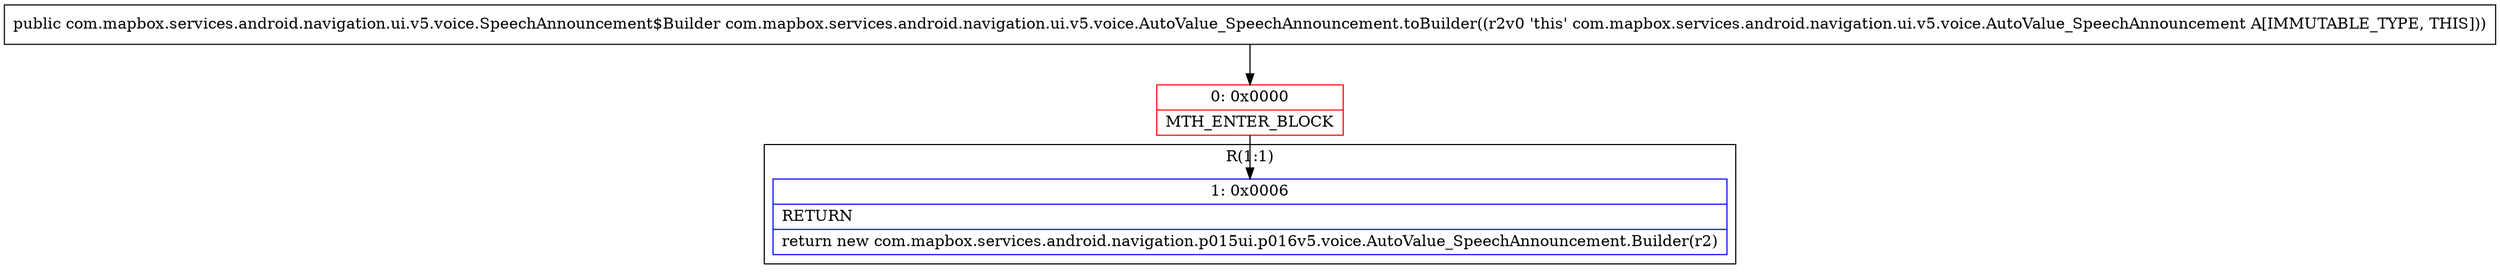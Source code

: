 digraph "CFG forcom.mapbox.services.android.navigation.ui.v5.voice.AutoValue_SpeechAnnouncement.toBuilder()Lcom\/mapbox\/services\/android\/navigation\/ui\/v5\/voice\/SpeechAnnouncement$Builder;" {
subgraph cluster_Region_528315148 {
label = "R(1:1)";
node [shape=record,color=blue];
Node_1 [shape=record,label="{1\:\ 0x0006|RETURN\l|return new com.mapbox.services.android.navigation.p015ui.p016v5.voice.AutoValue_SpeechAnnouncement.Builder(r2)\l}"];
}
Node_0 [shape=record,color=red,label="{0\:\ 0x0000|MTH_ENTER_BLOCK\l}"];
MethodNode[shape=record,label="{public com.mapbox.services.android.navigation.ui.v5.voice.SpeechAnnouncement$Builder com.mapbox.services.android.navigation.ui.v5.voice.AutoValue_SpeechAnnouncement.toBuilder((r2v0 'this' com.mapbox.services.android.navigation.ui.v5.voice.AutoValue_SpeechAnnouncement A[IMMUTABLE_TYPE, THIS])) }"];
MethodNode -> Node_0;
Node_0 -> Node_1;
}

